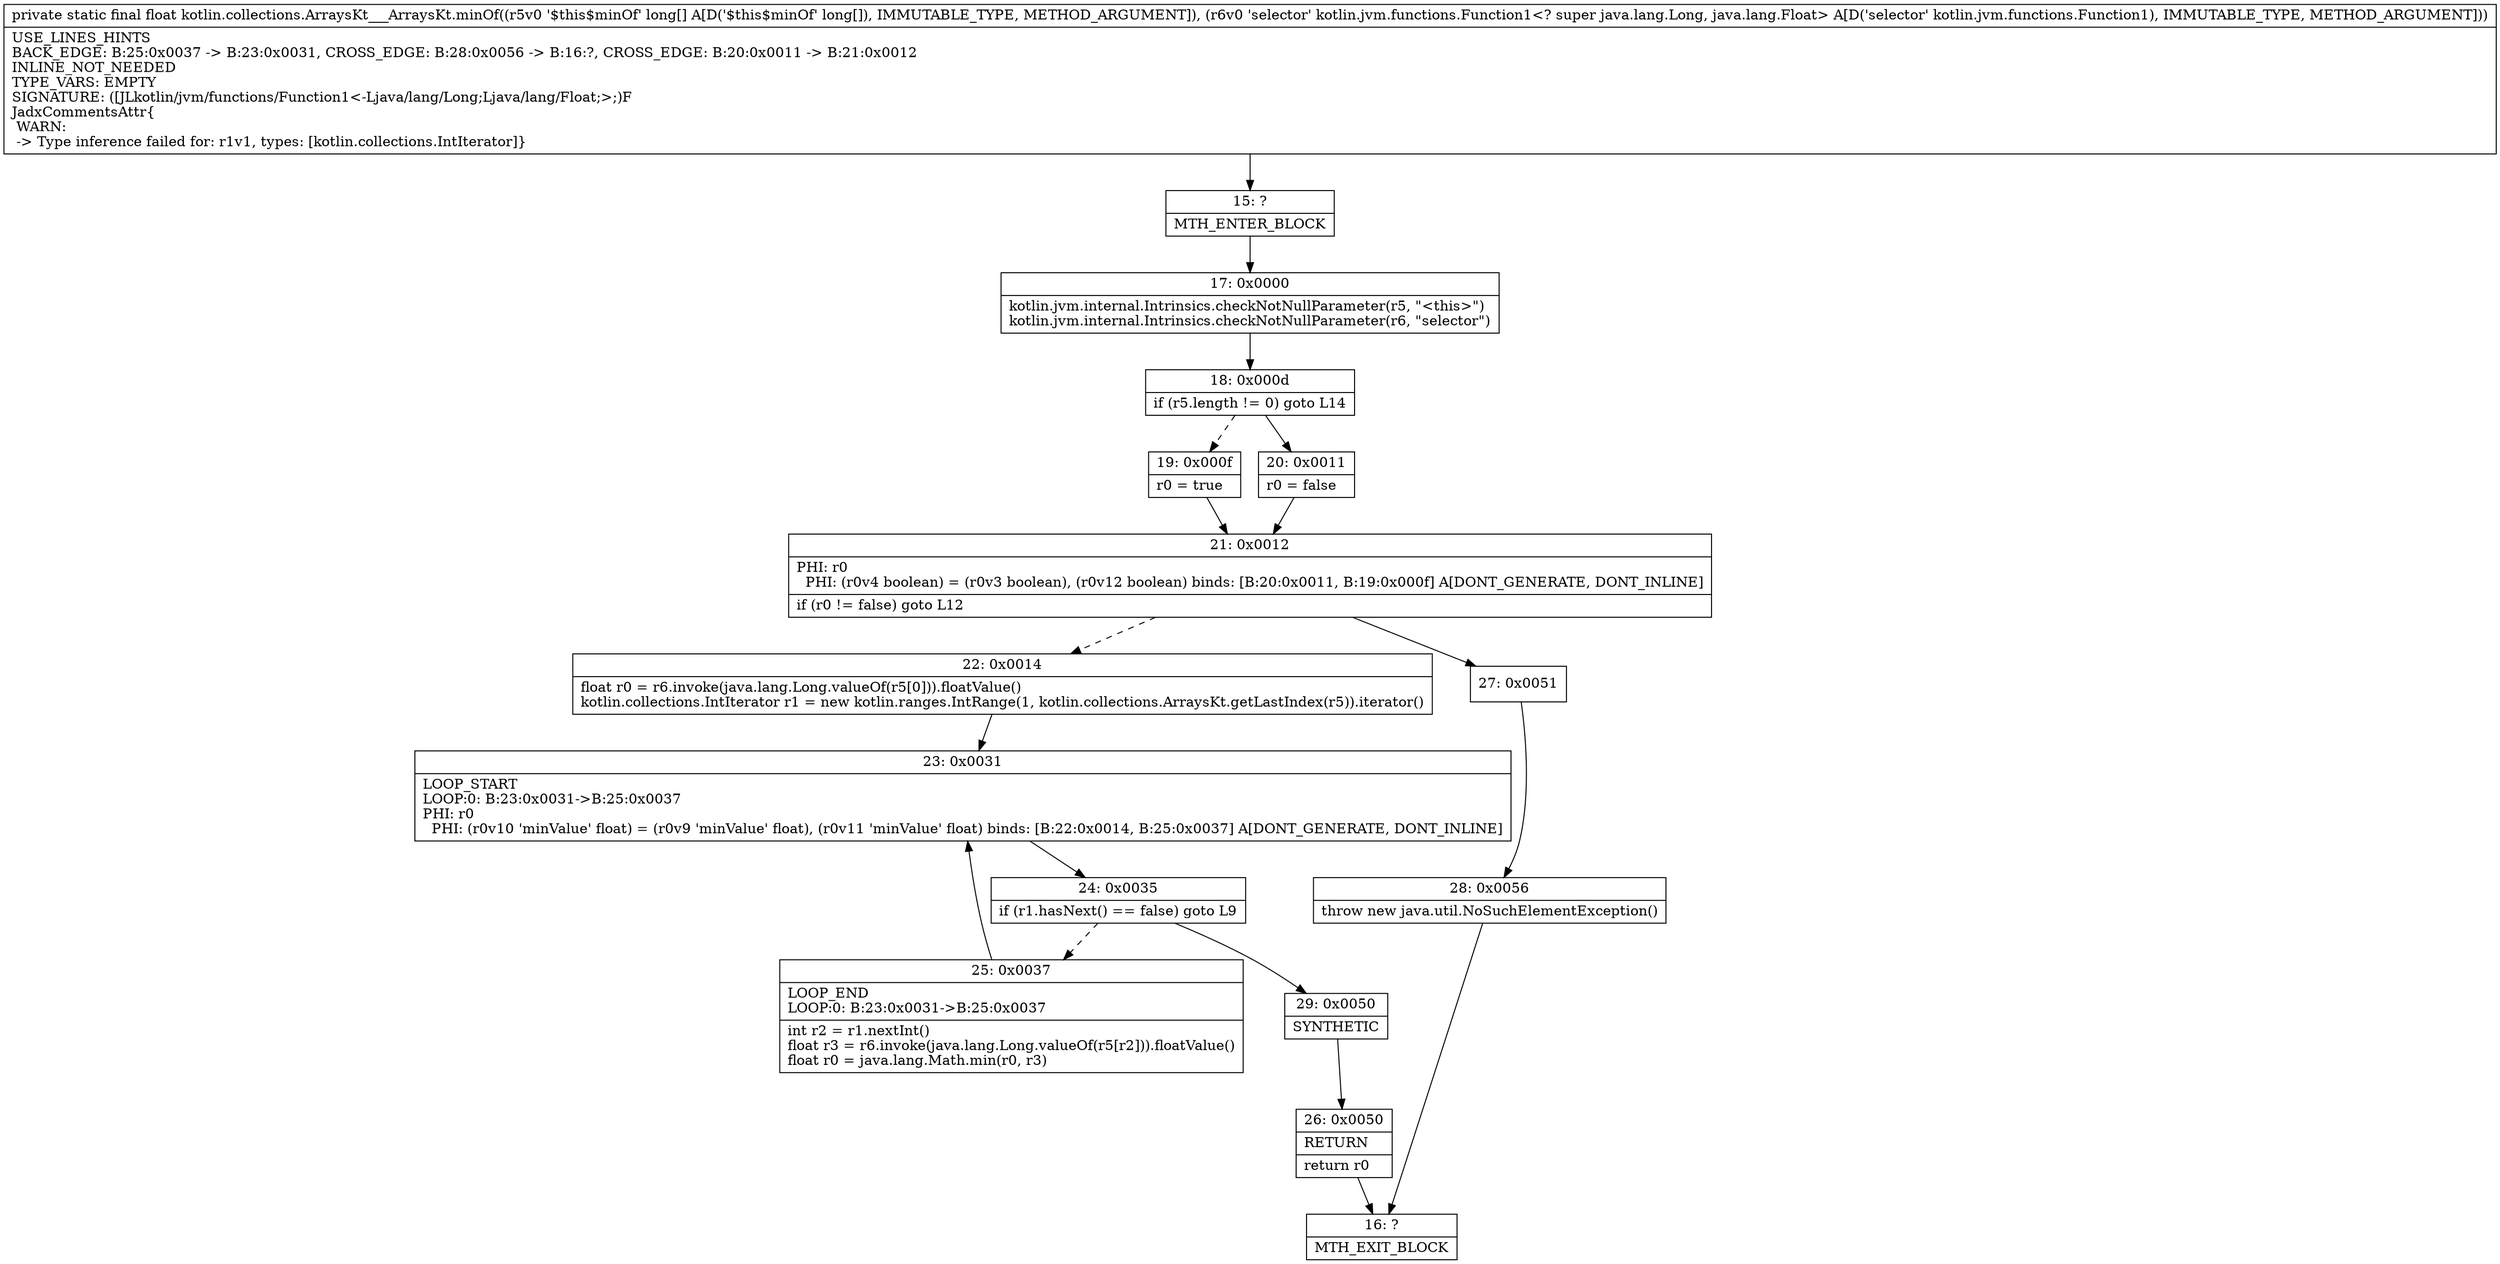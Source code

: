 digraph "CFG forkotlin.collections.ArraysKt___ArraysKt.minOf([JLkotlin\/jvm\/functions\/Function1;)F" {
Node_15 [shape=record,label="{15\:\ ?|MTH_ENTER_BLOCK\l}"];
Node_17 [shape=record,label="{17\:\ 0x0000|kotlin.jvm.internal.Intrinsics.checkNotNullParameter(r5, \"\<this\>\")\lkotlin.jvm.internal.Intrinsics.checkNotNullParameter(r6, \"selector\")\l}"];
Node_18 [shape=record,label="{18\:\ 0x000d|if (r5.length != 0) goto L14\l}"];
Node_19 [shape=record,label="{19\:\ 0x000f|r0 = true\l}"];
Node_21 [shape=record,label="{21\:\ 0x0012|PHI: r0 \l  PHI: (r0v4 boolean) = (r0v3 boolean), (r0v12 boolean) binds: [B:20:0x0011, B:19:0x000f] A[DONT_GENERATE, DONT_INLINE]\l|if (r0 != false) goto L12\l}"];
Node_22 [shape=record,label="{22\:\ 0x0014|float r0 = r6.invoke(java.lang.Long.valueOf(r5[0])).floatValue()\lkotlin.collections.IntIterator r1 = new kotlin.ranges.IntRange(1, kotlin.collections.ArraysKt.getLastIndex(r5)).iterator()\l}"];
Node_23 [shape=record,label="{23\:\ 0x0031|LOOP_START\lLOOP:0: B:23:0x0031\-\>B:25:0x0037\lPHI: r0 \l  PHI: (r0v10 'minValue' float) = (r0v9 'minValue' float), (r0v11 'minValue' float) binds: [B:22:0x0014, B:25:0x0037] A[DONT_GENERATE, DONT_INLINE]\l}"];
Node_24 [shape=record,label="{24\:\ 0x0035|if (r1.hasNext() == false) goto L9\l}"];
Node_25 [shape=record,label="{25\:\ 0x0037|LOOP_END\lLOOP:0: B:23:0x0031\-\>B:25:0x0037\l|int r2 = r1.nextInt()\lfloat r3 = r6.invoke(java.lang.Long.valueOf(r5[r2])).floatValue()\lfloat r0 = java.lang.Math.min(r0, r3)\l}"];
Node_29 [shape=record,label="{29\:\ 0x0050|SYNTHETIC\l}"];
Node_26 [shape=record,label="{26\:\ 0x0050|RETURN\l|return r0\l}"];
Node_16 [shape=record,label="{16\:\ ?|MTH_EXIT_BLOCK\l}"];
Node_27 [shape=record,label="{27\:\ 0x0051}"];
Node_28 [shape=record,label="{28\:\ 0x0056|throw new java.util.NoSuchElementException()\l}"];
Node_20 [shape=record,label="{20\:\ 0x0011|r0 = false\l}"];
MethodNode[shape=record,label="{private static final float kotlin.collections.ArraysKt___ArraysKt.minOf((r5v0 '$this$minOf' long[] A[D('$this$minOf' long[]), IMMUTABLE_TYPE, METHOD_ARGUMENT]), (r6v0 'selector' kotlin.jvm.functions.Function1\<? super java.lang.Long, java.lang.Float\> A[D('selector' kotlin.jvm.functions.Function1), IMMUTABLE_TYPE, METHOD_ARGUMENT]))  | USE_LINES_HINTS\lBACK_EDGE: B:25:0x0037 \-\> B:23:0x0031, CROSS_EDGE: B:28:0x0056 \-\> B:16:?, CROSS_EDGE: B:20:0x0011 \-\> B:21:0x0012\lINLINE_NOT_NEEDED\lTYPE_VARS: EMPTY\lSIGNATURE: ([JLkotlin\/jvm\/functions\/Function1\<\-Ljava\/lang\/Long;Ljava\/lang\/Float;\>;)F\lJadxCommentsAttr\{\l WARN: \l \-\> Type inference failed for: r1v1, types: [kotlin.collections.IntIterator]\}\l}"];
MethodNode -> Node_15;Node_15 -> Node_17;
Node_17 -> Node_18;
Node_18 -> Node_19[style=dashed];
Node_18 -> Node_20;
Node_19 -> Node_21;
Node_21 -> Node_22[style=dashed];
Node_21 -> Node_27;
Node_22 -> Node_23;
Node_23 -> Node_24;
Node_24 -> Node_25[style=dashed];
Node_24 -> Node_29;
Node_25 -> Node_23;
Node_29 -> Node_26;
Node_26 -> Node_16;
Node_27 -> Node_28;
Node_28 -> Node_16;
Node_20 -> Node_21;
}

